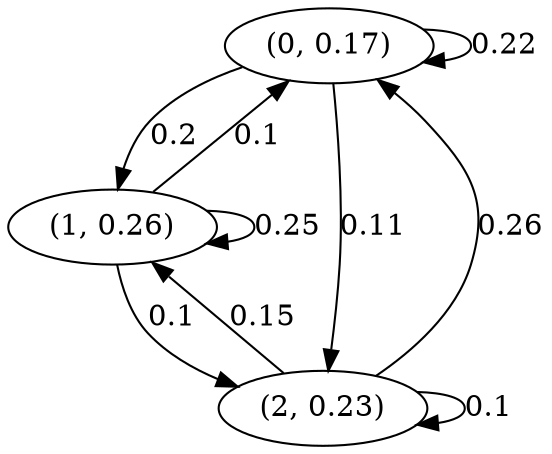 digraph {
    0 [ label = "(0, 0.17)" ]
    1 [ label = "(1, 0.26)" ]
    2 [ label = "(2, 0.23)" ]
    0 -> 0 [ label = "0.22" ]
    1 -> 1 [ label = "0.25" ]
    2 -> 2 [ label = "0.1" ]
    1 -> 0 [ label = "0.1" ]
    2 -> 0 [ label = "0.26" ]
    0 -> 1 [ label = "0.2" ]
    2 -> 1 [ label = "0.15" ]
    0 -> 2 [ label = "0.11" ]
    1 -> 2 [ label = "0.1" ]
}

